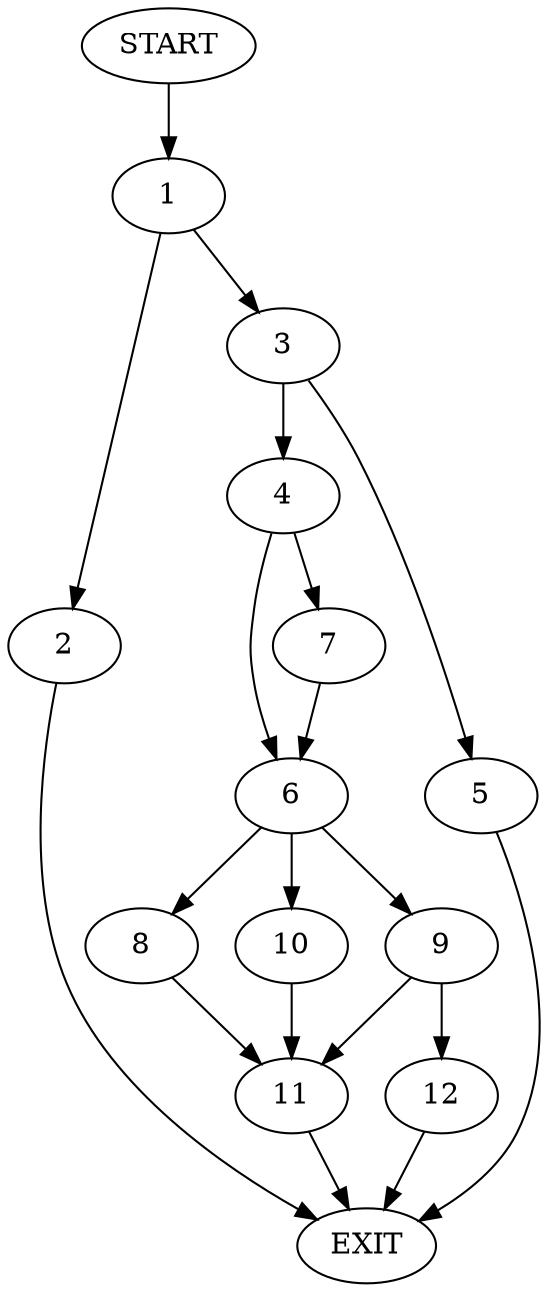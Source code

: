 digraph {
0 [label="START"]
13 [label="EXIT"]
0 -> 1
1 -> 2
1 -> 3
2 -> 13
3 -> 4
3 -> 5
4 -> 6
4 -> 7
5 -> 13
7 -> 6
6 -> 8
6 -> 9
6 -> 10
9 -> 11
9 -> 12
8 -> 11
10 -> 11
11 -> 13
12 -> 13
}
